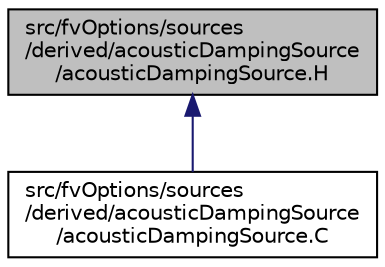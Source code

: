 digraph "src/fvOptions/sources/derived/acousticDampingSource/acousticDampingSource.H"
{
  bgcolor="transparent";
  edge [fontname="Helvetica",fontsize="10",labelfontname="Helvetica",labelfontsize="10"];
  node [fontname="Helvetica",fontsize="10",shape=record];
  Node1 [label="src/fvOptions/sources\l/derived/acousticDampingSource\l/acousticDampingSource.H",height=0.2,width=0.4,color="black", fillcolor="grey75", style="filled" fontcolor="black"];
  Node1 -> Node2 [dir="back",color="midnightblue",fontsize="10",style="solid",fontname="Helvetica"];
  Node2 [label="src/fvOptions/sources\l/derived/acousticDampingSource\l/acousticDampingSource.C",height=0.2,width=0.4,color="black",URL="$acousticDampingSource_8C.html"];
}
